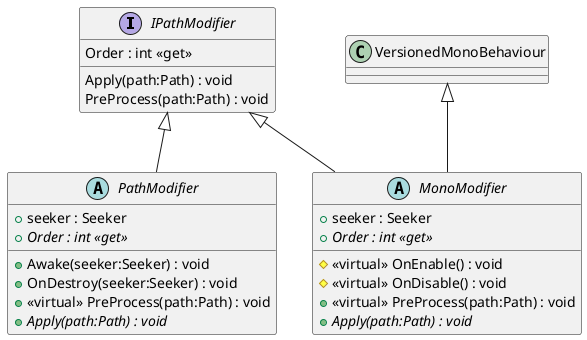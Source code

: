 @startuml
interface IPathModifier {
    Order : int <<get>>
    Apply(path:Path) : void
    PreProcess(path:Path) : void
}
abstract class PathModifier {
    + seeker : Seeker
    + {abstract} Order : int <<get>>
    + Awake(seeker:Seeker) : void
    + OnDestroy(seeker:Seeker) : void
    + <<virtual>> PreProcess(path:Path) : void
    + {abstract} Apply(path:Path) : void
}
abstract class MonoModifier {
    + seeker : Seeker
    # <<virtual>> OnEnable() : void
    # <<virtual>> OnDisable() : void
    + {abstract} Order : int <<get>>
    + <<virtual>> PreProcess(path:Path) : void
    + {abstract} Apply(path:Path) : void
}
IPathModifier <|-- PathModifier
VersionedMonoBehaviour <|-- MonoModifier
IPathModifier <|-- MonoModifier
@enduml
